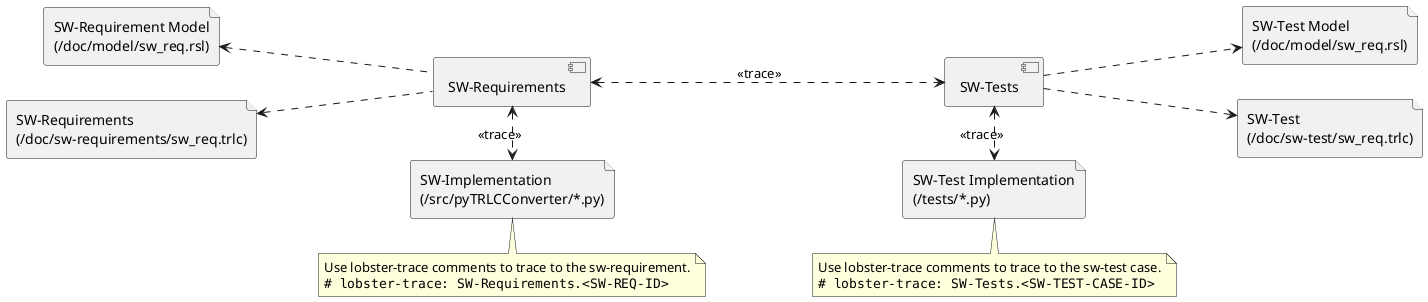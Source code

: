 @startuml tracing

left to right direction

component "SW-Requirements" as swRequirements
component "SW-Tests" as swTests
file "SW-Implementation\n(/src/pyTRLCConverter/*.py)" as swImplementation
file "SW-Test Implementation\n(/tests/*.py)" as swTestImplementation

file "SW-Requirement Model\n(/doc/model/sw_req.rsl)" as swReqRsl
file "SW-Requirements\n(/doc/sw-requirements/sw_req.trlc)" as swReqTrlc

file "SW-Test Model\n(/doc/model/sw_req.rsl)" as swTestRsl
file "SW-Test\n(/doc/sw-test/sw_req.trlc)" as swTestTrlc

swReqRsl <.. swRequirements
swReqTrlc <.. swRequirements

swTests ..> swTestRsl
swTests ..> swTestTrlc

swRequirements <..> swTests: <<trace>>
swRequirements <.> swImplementation: <<trace>>
swTests <.> swTestImplementation: <<trace>>

note bottom of swImplementation
    Use lobster-trace comments to trace to the sw-requirement.
    <code>
    # lobster-trace: SW-Requirements.<SW-REQ-ID>
    </code>
end note

note bottom of swTestImplementation
    Use lobster-trace comments to trace to the sw-test case.
    <code>
    # lobster-trace: SW-Tests.<SW-TEST-CASE-ID>
    </code>
end note

@enduml
